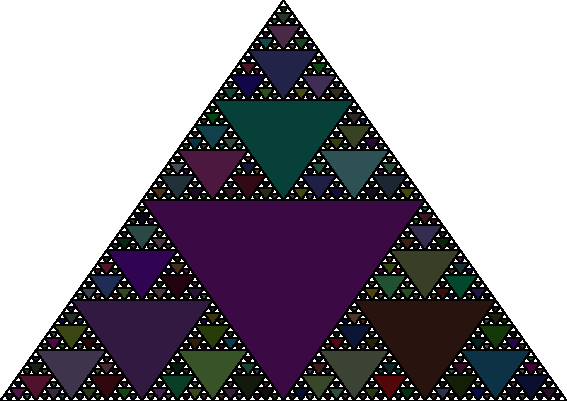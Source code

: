 //From documentation of Asymptote
size(10cm);

// Draw Sierpinski triangle with top vertex A, side s, and depth q.
void Sierpinski(pair A, real s, int q,
                bool top=true, bool randcolor=false) {
  pair B=A-(1,sqrt(2))*s/2;
  pair C=B+s;
  if(top) draw(A--B--C--cycle);
  if (randcolor) {
    filldraw((A+B)/2--(B+C)/2--(A+C)/2--cycle,
             (.33*rand()/randMax*red+.33*rand()/randMax*green+.33*rand()/randMax*blue));
  } else draw((A+B)/2--(B+C)/2--(A+C)/2--cycle);
  if(q > 0) {
    Sierpinski(A,s/2,q-1,false,randcolor);
    Sierpinski((A+B)/2,s/2,q-1,false,randcolor);
    Sierpinski((A+C)/2,s/2,q-1,false,randcolor);
  }
}

Sierpinski((0,1), 1, 5, randcolor=true);
